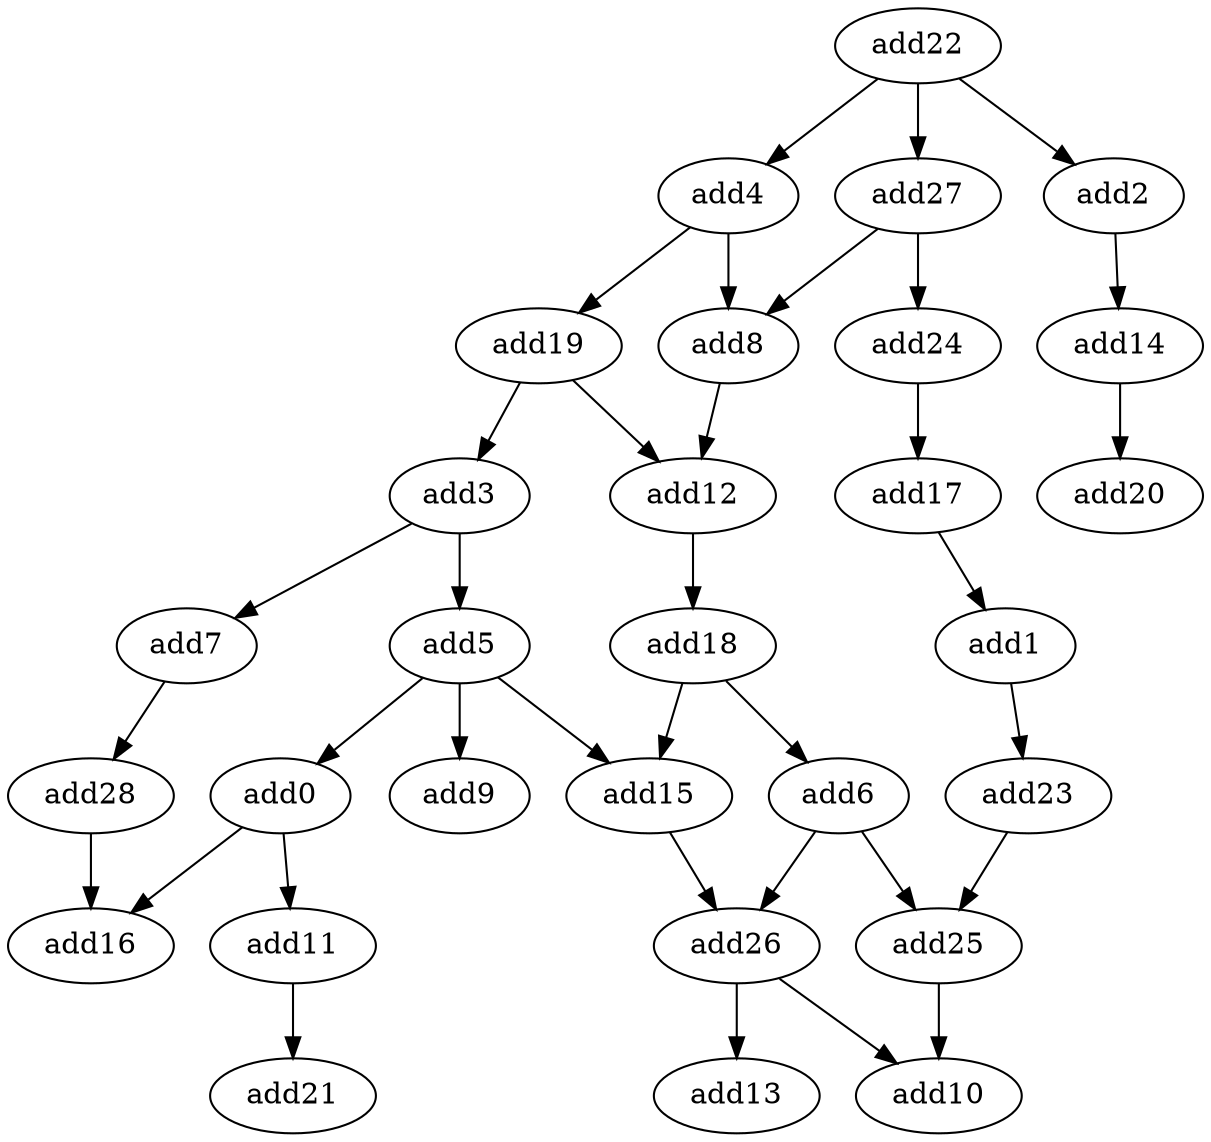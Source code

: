 strict digraph  {
add20 [opcode=add];
add5 [opcode=add];
add14 [opcode=add];
add17 [opcode=add];
add0 [opcode=add];
add21 [opcode=add];
add22 [opcode=add];
add23 [opcode=add];
add8 [opcode=add];
add10 [opcode=add];
add4 [opcode=add];
add2 [opcode=add];
add18 [opcode=add];
add13 [opcode=add];
add25 [opcode=add];
add3 [opcode=add];
add6 [opcode=add];
add9 [opcode=add];
add28 [opcode=add];
add19 [opcode=add];
add11 [opcode=add];
add7 [opcode=add];
add12 [opcode=add];
add15 [opcode=add];
add1 [opcode=add];
add24 [opcode=add];
add26 [opcode=add];
add27 [opcode=add];
add16 [opcode=add];
add5 -> add15;
add5 -> add0;
add5 -> add9;
add14 -> add20;
add17 -> add1;
add0 -> add16;
add0 -> add11;
add22 -> add27;
add22 -> add2;
add22 -> add4;
add23 -> add25;
add8 -> add12;
add4 -> add8;
add4 -> add19;
add2 -> add14;
add18 -> add6;
add18 -> add15;
add25 -> add10;
add3 -> add7;
add3 -> add5;
add6 -> add25;
add6 -> add26;
add28 -> add16;
add19 -> add12;
add19 -> add3;
add11 -> add21;
add7 -> add28;
add12 -> add18;
add15 -> add26;
add1 -> add23;
add24 -> add17;
add26 -> add10;
add26 -> add13;
add27 -> add24;
add27 -> add8;
}
